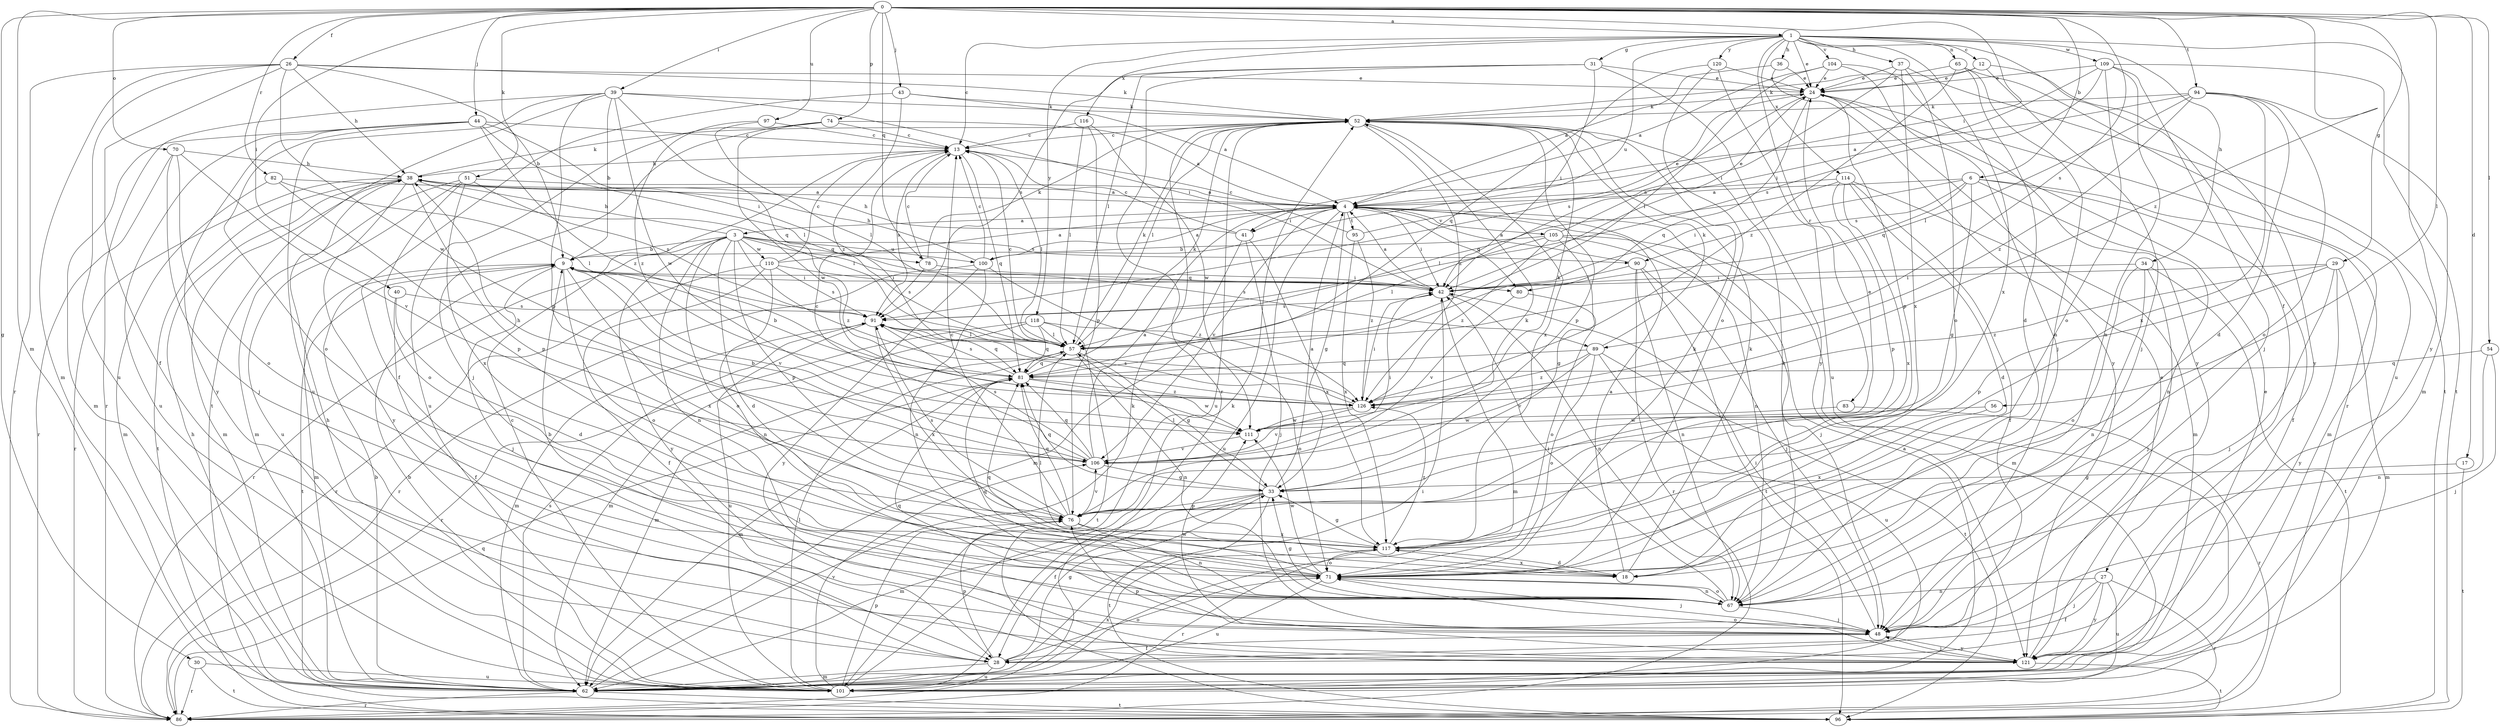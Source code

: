strict digraph  {
0;
1;
3;
4;
6;
9;
12;
13;
17;
18;
24;
26;
27;
28;
29;
30;
31;
33;
34;
36;
37;
38;
39;
40;
41;
42;
43;
44;
48;
51;
52;
54;
56;
57;
62;
65;
67;
70;
71;
74;
76;
78;
80;
81;
82;
83;
86;
89;
90;
91;
94;
95;
96;
97;
100;
101;
104;
105;
106;
109;
110;
111;
114;
116;
117;
118;
120;
121;
126;
0 -> 1  [label=a];
0 -> 6  [label=b];
0 -> 17  [label=d];
0 -> 26  [label=f];
0 -> 29  [label=g];
0 -> 30  [label=g];
0 -> 39  [label=i];
0 -> 40  [label=i];
0 -> 41  [label=i];
0 -> 43  [label=j];
0 -> 44  [label=j];
0 -> 51  [label=k];
0 -> 54  [label=l];
0 -> 56  [label=l];
0 -> 62  [label=m];
0 -> 70  [label=o];
0 -> 74  [label=p];
0 -> 78  [label=q];
0 -> 82  [label=r];
0 -> 89  [label=s];
0 -> 94  [label=t];
0 -> 97  [label=u];
0 -> 126  [label=z];
1 -> 12  [label=c];
1 -> 13  [label=c];
1 -> 24  [label=e];
1 -> 27  [label=f];
1 -> 31  [label=g];
1 -> 34  [label=h];
1 -> 36  [label=h];
1 -> 37  [label=h];
1 -> 65  [label=n];
1 -> 83  [label=r];
1 -> 100  [label=u];
1 -> 104  [label=v];
1 -> 109  [label=w];
1 -> 114  [label=x];
1 -> 116  [label=x];
1 -> 117  [label=x];
1 -> 118  [label=y];
1 -> 120  [label=y];
1 -> 121  [label=y];
3 -> 9  [label=b];
3 -> 18  [label=d];
3 -> 38  [label=h];
3 -> 67  [label=n];
3 -> 71  [label=o];
3 -> 76  [label=p];
3 -> 78  [label=q];
3 -> 86  [label=r];
3 -> 89  [label=s];
3 -> 90  [label=s];
3 -> 100  [label=u];
3 -> 110  [label=w];
3 -> 121  [label=y];
3 -> 126  [label=z];
4 -> 3  [label=a];
4 -> 33  [label=g];
4 -> 41  [label=i];
4 -> 42  [label=i];
4 -> 67  [label=n];
4 -> 80  [label=q];
4 -> 95  [label=t];
4 -> 101  [label=u];
4 -> 105  [label=v];
4 -> 106  [label=v];
6 -> 4  [label=a];
6 -> 28  [label=f];
6 -> 33  [label=g];
6 -> 42  [label=i];
6 -> 62  [label=m];
6 -> 67  [label=n];
6 -> 80  [label=q];
6 -> 90  [label=s];
9 -> 42  [label=i];
9 -> 48  [label=j];
9 -> 62  [label=m];
9 -> 71  [label=o];
9 -> 80  [label=q];
9 -> 96  [label=t];
9 -> 106  [label=v];
9 -> 117  [label=x];
12 -> 24  [label=e];
12 -> 48  [label=j];
12 -> 52  [label=k];
12 -> 121  [label=y];
13 -> 38  [label=h];
13 -> 57  [label=l];
13 -> 81  [label=q];
13 -> 91  [label=s];
17 -> 33  [label=g];
17 -> 96  [label=t];
18 -> 4  [label=a];
18 -> 52  [label=k];
18 -> 57  [label=l];
18 -> 117  [label=x];
24 -> 52  [label=k];
24 -> 76  [label=p];
24 -> 81  [label=q];
24 -> 86  [label=r];
24 -> 91  [label=s];
26 -> 9  [label=b];
26 -> 24  [label=e];
26 -> 28  [label=f];
26 -> 38  [label=h];
26 -> 52  [label=k];
26 -> 62  [label=m];
26 -> 86  [label=r];
26 -> 101  [label=u];
26 -> 111  [label=w];
27 -> 28  [label=f];
27 -> 48  [label=j];
27 -> 67  [label=n];
27 -> 86  [label=r];
27 -> 101  [label=u];
27 -> 121  [label=y];
28 -> 33  [label=g];
28 -> 38  [label=h];
28 -> 62  [label=m];
28 -> 71  [label=o];
28 -> 76  [label=p];
28 -> 101  [label=u];
29 -> 42  [label=i];
29 -> 48  [label=j];
29 -> 62  [label=m];
29 -> 76  [label=p];
29 -> 121  [label=y];
29 -> 126  [label=z];
30 -> 86  [label=r];
30 -> 96  [label=t];
30 -> 101  [label=u];
31 -> 24  [label=e];
31 -> 42  [label=i];
31 -> 57  [label=l];
31 -> 86  [label=r];
31 -> 91  [label=s];
31 -> 121  [label=y];
33 -> 4  [label=a];
33 -> 24  [label=e];
33 -> 28  [label=f];
33 -> 57  [label=l];
33 -> 62  [label=m];
33 -> 76  [label=p];
33 -> 81  [label=q];
33 -> 96  [label=t];
34 -> 42  [label=i];
34 -> 48  [label=j];
34 -> 67  [label=n];
34 -> 71  [label=o];
34 -> 96  [label=t];
36 -> 4  [label=a];
36 -> 24  [label=e];
36 -> 121  [label=y];
37 -> 24  [label=e];
37 -> 42  [label=i];
37 -> 71  [label=o];
37 -> 96  [label=t];
37 -> 117  [label=x];
38 -> 4  [label=a];
38 -> 52  [label=k];
38 -> 57  [label=l];
38 -> 62  [label=m];
38 -> 76  [label=p];
38 -> 86  [label=r];
38 -> 96  [label=t];
38 -> 121  [label=y];
39 -> 9  [label=b];
39 -> 42  [label=i];
39 -> 52  [label=k];
39 -> 76  [label=p];
39 -> 81  [label=q];
39 -> 86  [label=r];
39 -> 96  [label=t];
39 -> 101  [label=u];
39 -> 111  [label=w];
40 -> 18  [label=d];
40 -> 28  [label=f];
40 -> 91  [label=s];
41 -> 13  [label=c];
41 -> 38  [label=h];
41 -> 48  [label=j];
41 -> 62  [label=m];
41 -> 117  [label=x];
42 -> 4  [label=a];
42 -> 62  [label=m];
42 -> 67  [label=n];
42 -> 91  [label=s];
43 -> 4  [label=a];
43 -> 28  [label=f];
43 -> 52  [label=k];
43 -> 126  [label=z];
44 -> 13  [label=c];
44 -> 42  [label=i];
44 -> 57  [label=l];
44 -> 62  [label=m];
44 -> 71  [label=o];
44 -> 101  [label=u];
44 -> 121  [label=y];
44 -> 126  [label=z];
48 -> 28  [label=f];
48 -> 42  [label=i];
48 -> 81  [label=q];
48 -> 111  [label=w];
48 -> 121  [label=y];
51 -> 4  [label=a];
51 -> 62  [label=m];
51 -> 71  [label=o];
51 -> 91  [label=s];
51 -> 101  [label=u];
51 -> 117  [label=x];
52 -> 13  [label=c];
52 -> 57  [label=l];
52 -> 76  [label=p];
52 -> 101  [label=u];
52 -> 117  [label=x];
52 -> 126  [label=z];
54 -> 48  [label=j];
54 -> 67  [label=n];
54 -> 81  [label=q];
56 -> 111  [label=w];
56 -> 117  [label=x];
57 -> 13  [label=c];
57 -> 33  [label=g];
57 -> 52  [label=k];
57 -> 62  [label=m];
57 -> 67  [label=n];
57 -> 81  [label=q];
62 -> 9  [label=b];
62 -> 24  [label=e];
62 -> 38  [label=h];
62 -> 42  [label=i];
62 -> 52  [label=k];
62 -> 86  [label=r];
62 -> 91  [label=s];
62 -> 96  [label=t];
62 -> 117  [label=x];
65 -> 18  [label=d];
65 -> 24  [label=e];
65 -> 67  [label=n];
65 -> 101  [label=u];
65 -> 126  [label=z];
67 -> 9  [label=b];
67 -> 33  [label=g];
67 -> 42  [label=i];
67 -> 48  [label=j];
67 -> 52  [label=k];
67 -> 71  [label=o];
67 -> 81  [label=q];
70 -> 38  [label=h];
70 -> 48  [label=j];
70 -> 71  [label=o];
70 -> 86  [label=r];
70 -> 106  [label=v];
71 -> 48  [label=j];
71 -> 52  [label=k];
71 -> 67  [label=n];
71 -> 81  [label=q];
71 -> 101  [label=u];
71 -> 111  [label=w];
74 -> 4  [label=a];
74 -> 13  [label=c];
74 -> 48  [label=j];
74 -> 101  [label=u];
74 -> 111  [label=w];
76 -> 13  [label=c];
76 -> 52  [label=k];
76 -> 67  [label=n];
76 -> 81  [label=q];
76 -> 91  [label=s];
76 -> 106  [label=v];
76 -> 117  [label=x];
78 -> 13  [label=c];
78 -> 42  [label=i];
78 -> 52  [label=k];
78 -> 91  [label=s];
80 -> 71  [label=o];
80 -> 106  [label=v];
81 -> 9  [label=b];
81 -> 52  [label=k];
81 -> 62  [label=m];
81 -> 91  [label=s];
81 -> 111  [label=w];
81 -> 126  [label=z];
82 -> 4  [label=a];
82 -> 57  [label=l];
82 -> 62  [label=m];
82 -> 76  [label=p];
83 -> 86  [label=r];
83 -> 111  [label=w];
86 -> 81  [label=q];
89 -> 52  [label=k];
89 -> 71  [label=o];
89 -> 81  [label=q];
89 -> 96  [label=t];
89 -> 101  [label=u];
89 -> 106  [label=v];
89 -> 126  [label=z];
90 -> 4  [label=a];
90 -> 42  [label=i];
90 -> 48  [label=j];
90 -> 67  [label=n];
90 -> 86  [label=r];
90 -> 96  [label=t];
91 -> 57  [label=l];
91 -> 62  [label=m];
91 -> 81  [label=q];
91 -> 101  [label=u];
91 -> 117  [label=x];
94 -> 4  [label=a];
94 -> 18  [label=d];
94 -> 52  [label=k];
94 -> 57  [label=l];
94 -> 62  [label=m];
94 -> 71  [label=o];
94 -> 117  [label=x];
94 -> 126  [label=z];
95 -> 13  [label=c];
95 -> 24  [label=e];
95 -> 117  [label=x];
95 -> 126  [label=z];
97 -> 13  [label=c];
97 -> 57  [label=l];
97 -> 126  [label=z];
100 -> 4  [label=a];
100 -> 13  [label=c];
100 -> 38  [label=h];
100 -> 67  [label=n];
100 -> 86  [label=r];
100 -> 121  [label=y];
100 -> 126  [label=z];
101 -> 4  [label=a];
101 -> 9  [label=b];
101 -> 13  [label=c];
101 -> 52  [label=k];
101 -> 57  [label=l];
101 -> 76  [label=p];
101 -> 106  [label=v];
104 -> 4  [label=a];
104 -> 24  [label=e];
104 -> 48  [label=j];
104 -> 57  [label=l];
104 -> 121  [label=y];
105 -> 9  [label=b];
105 -> 24  [label=e];
105 -> 33  [label=g];
105 -> 48  [label=j];
105 -> 57  [label=l];
105 -> 62  [label=m];
105 -> 126  [label=z];
106 -> 4  [label=a];
106 -> 9  [label=b];
106 -> 13  [label=c];
106 -> 33  [label=g];
106 -> 38  [label=h];
106 -> 42  [label=i];
106 -> 81  [label=q];
106 -> 91  [label=s];
109 -> 24  [label=e];
109 -> 42  [label=i];
109 -> 48  [label=j];
109 -> 67  [label=n];
109 -> 71  [label=o];
109 -> 91  [label=s];
109 -> 96  [label=t];
110 -> 4  [label=a];
110 -> 13  [label=c];
110 -> 28  [label=f];
110 -> 42  [label=i];
110 -> 67  [label=n];
110 -> 86  [label=r];
110 -> 91  [label=s];
111 -> 52  [label=k];
111 -> 106  [label=v];
114 -> 4  [label=a];
114 -> 18  [label=d];
114 -> 28  [label=f];
114 -> 57  [label=l];
114 -> 62  [label=m];
114 -> 76  [label=p];
114 -> 117  [label=x];
116 -> 13  [label=c];
116 -> 57  [label=l];
116 -> 76  [label=p];
116 -> 111  [label=w];
117 -> 18  [label=d];
117 -> 33  [label=g];
117 -> 71  [label=o];
117 -> 86  [label=r];
117 -> 126  [label=z];
118 -> 57  [label=l];
118 -> 62  [label=m];
118 -> 71  [label=o];
118 -> 81  [label=q];
118 -> 86  [label=r];
118 -> 96  [label=t];
120 -> 24  [label=e];
120 -> 71  [label=o];
120 -> 81  [label=q];
120 -> 101  [label=u];
121 -> 24  [label=e];
121 -> 48  [label=j];
121 -> 71  [label=o];
121 -> 76  [label=p];
121 -> 96  [label=t];
126 -> 42  [label=i];
126 -> 91  [label=s];
126 -> 106  [label=v];
126 -> 111  [label=w];
}

